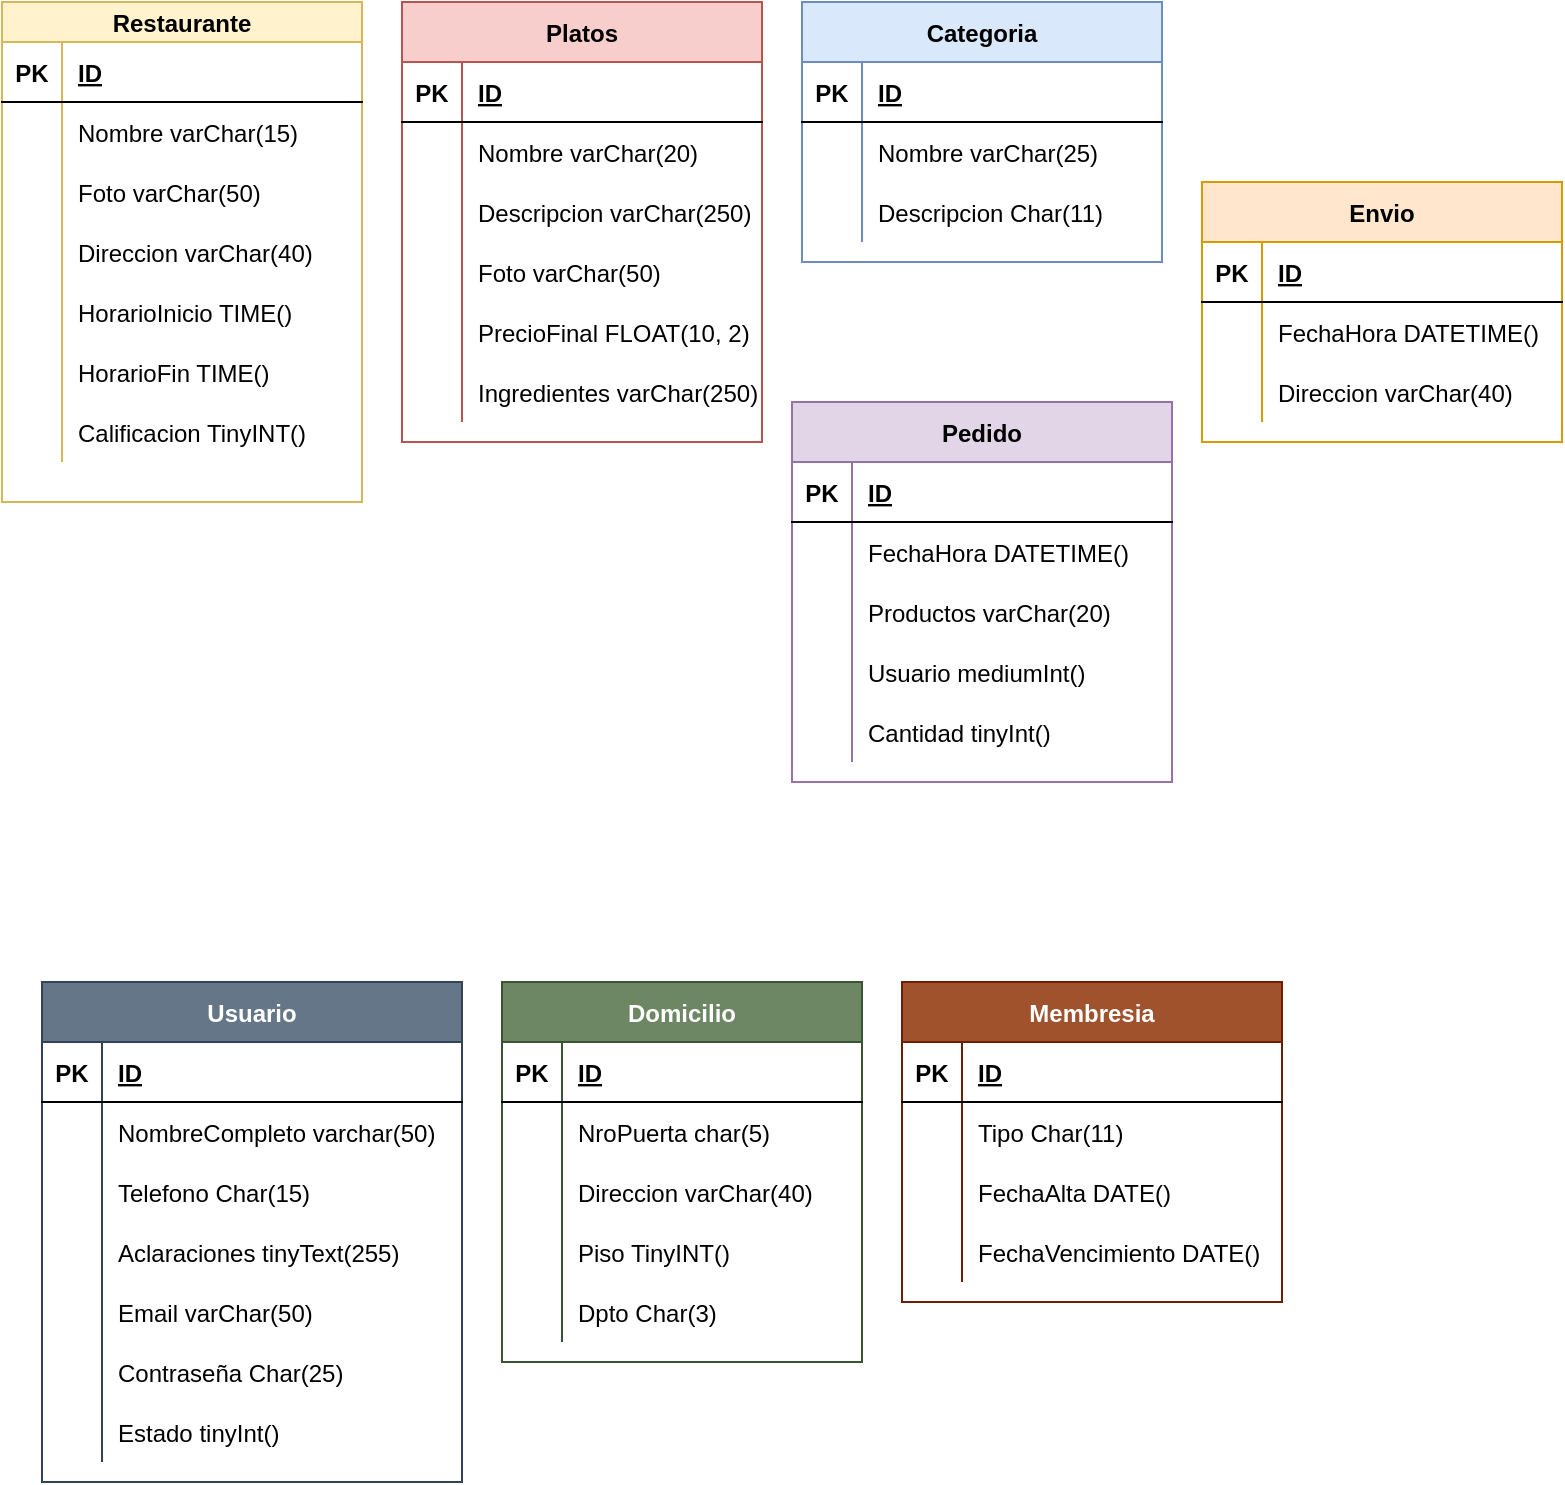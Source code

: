<mxfile version="16.6.2" type="google"><diagram id="C5RBs43oDa-KdzZeNtuy" name="Page-1"><mxGraphModel dx="954" dy="626" grid="1" gridSize="10" guides="1" tooltips="1" connect="1" arrows="1" fold="1" page="1" pageScale="1" pageWidth="827" pageHeight="1169" math="0" shadow="0"><root><mxCell id="WIyWlLk6GJQsqaUBKTNV-0"/><mxCell id="WIyWlLk6GJQsqaUBKTNV-1" parent="WIyWlLk6GJQsqaUBKTNV-0"/><mxCell id="j-CJpfH1jDzwm1Tyd5DJ-0" value="Restaurante" style="shape=table;startSize=20;container=1;collapsible=1;childLayout=tableLayout;fixedRows=1;rowLines=0;fontStyle=1;align=center;resizeLast=1;fillColor=#fff2cc;strokeColor=#d6b656;" vertex="1" parent="WIyWlLk6GJQsqaUBKTNV-1"><mxGeometry x="20" y="80" width="180" height="250" as="geometry"/></mxCell><mxCell id="j-CJpfH1jDzwm1Tyd5DJ-1" value="" style="shape=tableRow;horizontal=0;startSize=0;swimlaneHead=0;swimlaneBody=0;fillColor=none;collapsible=0;dropTarget=0;points=[[0,0.5],[1,0.5]];portConstraint=eastwest;top=0;left=0;right=0;bottom=1;" vertex="1" parent="j-CJpfH1jDzwm1Tyd5DJ-0"><mxGeometry y="20" width="180" height="30" as="geometry"/></mxCell><mxCell id="j-CJpfH1jDzwm1Tyd5DJ-2" value="PK" style="shape=partialRectangle;connectable=0;fillColor=none;top=0;left=0;bottom=0;right=0;fontStyle=1;overflow=hidden;" vertex="1" parent="j-CJpfH1jDzwm1Tyd5DJ-1"><mxGeometry width="30" height="30" as="geometry"><mxRectangle width="30" height="30" as="alternateBounds"/></mxGeometry></mxCell><mxCell id="j-CJpfH1jDzwm1Tyd5DJ-3" value="ID" style="shape=partialRectangle;connectable=0;fillColor=none;top=0;left=0;bottom=0;right=0;align=left;spacingLeft=6;fontStyle=5;overflow=hidden;" vertex="1" parent="j-CJpfH1jDzwm1Tyd5DJ-1"><mxGeometry x="30" width="150" height="30" as="geometry"><mxRectangle width="150" height="30" as="alternateBounds"/></mxGeometry></mxCell><mxCell id="j-CJpfH1jDzwm1Tyd5DJ-4" value="" style="shape=tableRow;horizontal=0;startSize=0;swimlaneHead=0;swimlaneBody=0;fillColor=none;collapsible=0;dropTarget=0;points=[[0,0.5],[1,0.5]];portConstraint=eastwest;top=0;left=0;right=0;bottom=0;" vertex="1" parent="j-CJpfH1jDzwm1Tyd5DJ-0"><mxGeometry y="50" width="180" height="30" as="geometry"/></mxCell><mxCell id="j-CJpfH1jDzwm1Tyd5DJ-5" value="" style="shape=partialRectangle;connectable=0;fillColor=none;top=0;left=0;bottom=0;right=0;editable=1;overflow=hidden;" vertex="1" parent="j-CJpfH1jDzwm1Tyd5DJ-4"><mxGeometry width="30" height="30" as="geometry"><mxRectangle width="30" height="30" as="alternateBounds"/></mxGeometry></mxCell><mxCell id="j-CJpfH1jDzwm1Tyd5DJ-6" value="Nombre varChar(15)" style="shape=partialRectangle;connectable=0;fillColor=none;top=0;left=0;bottom=0;right=0;align=left;spacingLeft=6;overflow=hidden;" vertex="1" parent="j-CJpfH1jDzwm1Tyd5DJ-4"><mxGeometry x="30" width="150" height="30" as="geometry"><mxRectangle width="150" height="30" as="alternateBounds"/></mxGeometry></mxCell><mxCell id="j-CJpfH1jDzwm1Tyd5DJ-7" value="" style="shape=tableRow;horizontal=0;startSize=0;swimlaneHead=0;swimlaneBody=0;fillColor=none;collapsible=0;dropTarget=0;points=[[0,0.5],[1,0.5]];portConstraint=eastwest;top=0;left=0;right=0;bottom=0;" vertex="1" parent="j-CJpfH1jDzwm1Tyd5DJ-0"><mxGeometry y="80" width="180" height="30" as="geometry"/></mxCell><mxCell id="j-CJpfH1jDzwm1Tyd5DJ-8" value="" style="shape=partialRectangle;connectable=0;fillColor=none;top=0;left=0;bottom=0;right=0;editable=1;overflow=hidden;" vertex="1" parent="j-CJpfH1jDzwm1Tyd5DJ-7"><mxGeometry width="30" height="30" as="geometry"><mxRectangle width="30" height="30" as="alternateBounds"/></mxGeometry></mxCell><mxCell id="j-CJpfH1jDzwm1Tyd5DJ-9" value="Foto varChar(50)" style="shape=partialRectangle;connectable=0;fillColor=none;top=0;left=0;bottom=0;right=0;align=left;spacingLeft=6;overflow=hidden;" vertex="1" parent="j-CJpfH1jDzwm1Tyd5DJ-7"><mxGeometry x="30" width="150" height="30" as="geometry"><mxRectangle width="150" height="30" as="alternateBounds"/></mxGeometry></mxCell><mxCell id="j-CJpfH1jDzwm1Tyd5DJ-10" value="" style="shape=tableRow;horizontal=0;startSize=0;swimlaneHead=0;swimlaneBody=0;fillColor=none;collapsible=0;dropTarget=0;points=[[0,0.5],[1,0.5]];portConstraint=eastwest;top=0;left=0;right=0;bottom=0;" vertex="1" parent="j-CJpfH1jDzwm1Tyd5DJ-0"><mxGeometry y="110" width="180" height="30" as="geometry"/></mxCell><mxCell id="j-CJpfH1jDzwm1Tyd5DJ-11" value="" style="shape=partialRectangle;connectable=0;fillColor=none;top=0;left=0;bottom=0;right=0;editable=1;overflow=hidden;" vertex="1" parent="j-CJpfH1jDzwm1Tyd5DJ-10"><mxGeometry width="30" height="30" as="geometry"><mxRectangle width="30" height="30" as="alternateBounds"/></mxGeometry></mxCell><mxCell id="j-CJpfH1jDzwm1Tyd5DJ-12" value="Direccion varChar(40)" style="shape=partialRectangle;connectable=0;fillColor=none;top=0;left=0;bottom=0;right=0;align=left;spacingLeft=6;overflow=hidden;" vertex="1" parent="j-CJpfH1jDzwm1Tyd5DJ-10"><mxGeometry x="30" width="150" height="30" as="geometry"><mxRectangle width="150" height="30" as="alternateBounds"/></mxGeometry></mxCell><mxCell id="j-CJpfH1jDzwm1Tyd5DJ-13" style="shape=tableRow;horizontal=0;startSize=0;swimlaneHead=0;swimlaneBody=0;fillColor=none;collapsible=0;dropTarget=0;points=[[0,0.5],[1,0.5]];portConstraint=eastwest;top=0;left=0;right=0;bottom=0;" vertex="1" parent="j-CJpfH1jDzwm1Tyd5DJ-0"><mxGeometry y="140" width="180" height="30" as="geometry"/></mxCell><mxCell id="j-CJpfH1jDzwm1Tyd5DJ-14" style="shape=partialRectangle;connectable=0;fillColor=none;top=0;left=0;bottom=0;right=0;editable=1;overflow=hidden;" vertex="1" parent="j-CJpfH1jDzwm1Tyd5DJ-13"><mxGeometry width="30" height="30" as="geometry"><mxRectangle width="30" height="30" as="alternateBounds"/></mxGeometry></mxCell><mxCell id="j-CJpfH1jDzwm1Tyd5DJ-15" value="HorarioInicio TIME()" style="shape=partialRectangle;connectable=0;fillColor=none;top=0;left=0;bottom=0;right=0;align=left;spacingLeft=6;overflow=hidden;" vertex="1" parent="j-CJpfH1jDzwm1Tyd5DJ-13"><mxGeometry x="30" width="150" height="30" as="geometry"><mxRectangle width="150" height="30" as="alternateBounds"/></mxGeometry></mxCell><mxCell id="j-CJpfH1jDzwm1Tyd5DJ-16" style="shape=tableRow;horizontal=0;startSize=0;swimlaneHead=0;swimlaneBody=0;fillColor=none;collapsible=0;dropTarget=0;points=[[0,0.5],[1,0.5]];portConstraint=eastwest;top=0;left=0;right=0;bottom=0;" vertex="1" parent="j-CJpfH1jDzwm1Tyd5DJ-0"><mxGeometry y="170" width="180" height="30" as="geometry"/></mxCell><mxCell id="j-CJpfH1jDzwm1Tyd5DJ-17" style="shape=partialRectangle;connectable=0;fillColor=none;top=0;left=0;bottom=0;right=0;editable=1;overflow=hidden;" vertex="1" parent="j-CJpfH1jDzwm1Tyd5DJ-16"><mxGeometry width="30" height="30" as="geometry"><mxRectangle width="30" height="30" as="alternateBounds"/></mxGeometry></mxCell><mxCell id="j-CJpfH1jDzwm1Tyd5DJ-18" value="HorarioFin TIME()" style="shape=partialRectangle;connectable=0;fillColor=none;top=0;left=0;bottom=0;right=0;align=left;spacingLeft=6;overflow=hidden;" vertex="1" parent="j-CJpfH1jDzwm1Tyd5DJ-16"><mxGeometry x="30" width="150" height="30" as="geometry"><mxRectangle width="150" height="30" as="alternateBounds"/></mxGeometry></mxCell><mxCell id="j-CJpfH1jDzwm1Tyd5DJ-19" style="shape=tableRow;horizontal=0;startSize=0;swimlaneHead=0;swimlaneBody=0;fillColor=none;collapsible=0;dropTarget=0;points=[[0,0.5],[1,0.5]];portConstraint=eastwest;top=0;left=0;right=0;bottom=0;" vertex="1" parent="j-CJpfH1jDzwm1Tyd5DJ-0"><mxGeometry y="200" width="180" height="30" as="geometry"/></mxCell><mxCell id="j-CJpfH1jDzwm1Tyd5DJ-20" style="shape=partialRectangle;connectable=0;fillColor=none;top=0;left=0;bottom=0;right=0;editable=1;overflow=hidden;" vertex="1" parent="j-CJpfH1jDzwm1Tyd5DJ-19"><mxGeometry width="30" height="30" as="geometry"><mxRectangle width="30" height="30" as="alternateBounds"/></mxGeometry></mxCell><mxCell id="j-CJpfH1jDzwm1Tyd5DJ-21" value="Calificacion TinyINT()" style="shape=partialRectangle;connectable=0;fillColor=none;top=0;left=0;bottom=0;right=0;align=left;spacingLeft=6;overflow=hidden;" vertex="1" parent="j-CJpfH1jDzwm1Tyd5DJ-19"><mxGeometry x="30" width="150" height="30" as="geometry"><mxRectangle width="150" height="30" as="alternateBounds"/></mxGeometry></mxCell><mxCell id="j-CJpfH1jDzwm1Tyd5DJ-22" value="Platos" style="shape=table;startSize=30;container=1;collapsible=1;childLayout=tableLayout;fixedRows=1;rowLines=0;fontStyle=1;align=center;resizeLast=1;fillColor=#f8cecc;strokeColor=#b85450;" vertex="1" parent="WIyWlLk6GJQsqaUBKTNV-1"><mxGeometry x="220" y="80" width="180" height="220" as="geometry"/></mxCell><mxCell id="j-CJpfH1jDzwm1Tyd5DJ-23" value="" style="shape=tableRow;horizontal=0;startSize=0;swimlaneHead=0;swimlaneBody=0;fillColor=none;collapsible=0;dropTarget=0;points=[[0,0.5],[1,0.5]];portConstraint=eastwest;top=0;left=0;right=0;bottom=1;" vertex="1" parent="j-CJpfH1jDzwm1Tyd5DJ-22"><mxGeometry y="30" width="180" height="30" as="geometry"/></mxCell><mxCell id="j-CJpfH1jDzwm1Tyd5DJ-24" value="PK" style="shape=partialRectangle;connectable=0;fillColor=none;top=0;left=0;bottom=0;right=0;fontStyle=1;overflow=hidden;" vertex="1" parent="j-CJpfH1jDzwm1Tyd5DJ-23"><mxGeometry width="30" height="30" as="geometry"><mxRectangle width="30" height="30" as="alternateBounds"/></mxGeometry></mxCell><mxCell id="j-CJpfH1jDzwm1Tyd5DJ-25" value="ID" style="shape=partialRectangle;connectable=0;fillColor=none;top=0;left=0;bottom=0;right=0;align=left;spacingLeft=6;fontStyle=5;overflow=hidden;" vertex="1" parent="j-CJpfH1jDzwm1Tyd5DJ-23"><mxGeometry x="30" width="150" height="30" as="geometry"><mxRectangle width="150" height="30" as="alternateBounds"/></mxGeometry></mxCell><mxCell id="j-CJpfH1jDzwm1Tyd5DJ-26" value="" style="shape=tableRow;horizontal=0;startSize=0;swimlaneHead=0;swimlaneBody=0;fillColor=none;collapsible=0;dropTarget=0;points=[[0,0.5],[1,0.5]];portConstraint=eastwest;top=0;left=0;right=0;bottom=0;" vertex="1" parent="j-CJpfH1jDzwm1Tyd5DJ-22"><mxGeometry y="60" width="180" height="30" as="geometry"/></mxCell><mxCell id="j-CJpfH1jDzwm1Tyd5DJ-27" value="" style="shape=partialRectangle;connectable=0;fillColor=none;top=0;left=0;bottom=0;right=0;editable=1;overflow=hidden;" vertex="1" parent="j-CJpfH1jDzwm1Tyd5DJ-26"><mxGeometry width="30" height="30" as="geometry"><mxRectangle width="30" height="30" as="alternateBounds"/></mxGeometry></mxCell><mxCell id="j-CJpfH1jDzwm1Tyd5DJ-28" value="Nombre varChar(20)" style="shape=partialRectangle;connectable=0;fillColor=none;top=0;left=0;bottom=0;right=0;align=left;spacingLeft=6;overflow=hidden;" vertex="1" parent="j-CJpfH1jDzwm1Tyd5DJ-26"><mxGeometry x="30" width="150" height="30" as="geometry"><mxRectangle width="150" height="30" as="alternateBounds"/></mxGeometry></mxCell><mxCell id="j-CJpfH1jDzwm1Tyd5DJ-29" value="" style="shape=tableRow;horizontal=0;startSize=0;swimlaneHead=0;swimlaneBody=0;fillColor=none;collapsible=0;dropTarget=0;points=[[0,0.5],[1,0.5]];portConstraint=eastwest;top=0;left=0;right=0;bottom=0;" vertex="1" parent="j-CJpfH1jDzwm1Tyd5DJ-22"><mxGeometry y="90" width="180" height="30" as="geometry"/></mxCell><mxCell id="j-CJpfH1jDzwm1Tyd5DJ-30" value="" style="shape=partialRectangle;connectable=0;fillColor=none;top=0;left=0;bottom=0;right=0;editable=1;overflow=hidden;" vertex="1" parent="j-CJpfH1jDzwm1Tyd5DJ-29"><mxGeometry width="30" height="30" as="geometry"><mxRectangle width="30" height="30" as="alternateBounds"/></mxGeometry></mxCell><mxCell id="j-CJpfH1jDzwm1Tyd5DJ-31" value="Descripcion varChar(250)" style="shape=partialRectangle;connectable=0;fillColor=none;top=0;left=0;bottom=0;right=0;align=left;spacingLeft=6;overflow=hidden;" vertex="1" parent="j-CJpfH1jDzwm1Tyd5DJ-29"><mxGeometry x="30" width="150" height="30" as="geometry"><mxRectangle width="150" height="30" as="alternateBounds"/></mxGeometry></mxCell><mxCell id="j-CJpfH1jDzwm1Tyd5DJ-32" value="" style="shape=tableRow;horizontal=0;startSize=0;swimlaneHead=0;swimlaneBody=0;fillColor=none;collapsible=0;dropTarget=0;points=[[0,0.5],[1,0.5]];portConstraint=eastwest;top=0;left=0;right=0;bottom=0;" vertex="1" parent="j-CJpfH1jDzwm1Tyd5DJ-22"><mxGeometry y="120" width="180" height="30" as="geometry"/></mxCell><mxCell id="j-CJpfH1jDzwm1Tyd5DJ-33" value="" style="shape=partialRectangle;connectable=0;fillColor=none;top=0;left=0;bottom=0;right=0;editable=1;overflow=hidden;" vertex="1" parent="j-CJpfH1jDzwm1Tyd5DJ-32"><mxGeometry width="30" height="30" as="geometry"><mxRectangle width="30" height="30" as="alternateBounds"/></mxGeometry></mxCell><mxCell id="j-CJpfH1jDzwm1Tyd5DJ-34" value="Foto varChar(50)" style="shape=partialRectangle;connectable=0;fillColor=none;top=0;left=0;bottom=0;right=0;align=left;spacingLeft=6;overflow=hidden;" vertex="1" parent="j-CJpfH1jDzwm1Tyd5DJ-32"><mxGeometry x="30" width="150" height="30" as="geometry"><mxRectangle width="150" height="30" as="alternateBounds"/></mxGeometry></mxCell><mxCell id="j-CJpfH1jDzwm1Tyd5DJ-35" style="shape=tableRow;horizontal=0;startSize=0;swimlaneHead=0;swimlaneBody=0;fillColor=none;collapsible=0;dropTarget=0;points=[[0,0.5],[1,0.5]];portConstraint=eastwest;top=0;left=0;right=0;bottom=0;" vertex="1" parent="j-CJpfH1jDzwm1Tyd5DJ-22"><mxGeometry y="150" width="180" height="30" as="geometry"/></mxCell><mxCell id="j-CJpfH1jDzwm1Tyd5DJ-36" style="shape=partialRectangle;connectable=0;fillColor=none;top=0;left=0;bottom=0;right=0;editable=1;overflow=hidden;" vertex="1" parent="j-CJpfH1jDzwm1Tyd5DJ-35"><mxGeometry width="30" height="30" as="geometry"><mxRectangle width="30" height="30" as="alternateBounds"/></mxGeometry></mxCell><mxCell id="j-CJpfH1jDzwm1Tyd5DJ-37" value="PrecioFinal FLOAT(10, 2)" style="shape=partialRectangle;connectable=0;fillColor=none;top=0;left=0;bottom=0;right=0;align=left;spacingLeft=6;overflow=hidden;" vertex="1" parent="j-CJpfH1jDzwm1Tyd5DJ-35"><mxGeometry x="30" width="150" height="30" as="geometry"><mxRectangle width="150" height="30" as="alternateBounds"/></mxGeometry></mxCell><mxCell id="j-CJpfH1jDzwm1Tyd5DJ-38" style="shape=tableRow;horizontal=0;startSize=0;swimlaneHead=0;swimlaneBody=0;fillColor=none;collapsible=0;dropTarget=0;points=[[0,0.5],[1,0.5]];portConstraint=eastwest;top=0;left=0;right=0;bottom=0;" vertex="1" parent="j-CJpfH1jDzwm1Tyd5DJ-22"><mxGeometry y="180" width="180" height="30" as="geometry"/></mxCell><mxCell id="j-CJpfH1jDzwm1Tyd5DJ-39" style="shape=partialRectangle;connectable=0;fillColor=none;top=0;left=0;bottom=0;right=0;editable=1;overflow=hidden;" vertex="1" parent="j-CJpfH1jDzwm1Tyd5DJ-38"><mxGeometry width="30" height="30" as="geometry"><mxRectangle width="30" height="30" as="alternateBounds"/></mxGeometry></mxCell><mxCell id="j-CJpfH1jDzwm1Tyd5DJ-40" value="Ingredientes varChar(250)" style="shape=partialRectangle;connectable=0;fillColor=none;top=0;left=0;bottom=0;right=0;align=left;spacingLeft=6;overflow=hidden;" vertex="1" parent="j-CJpfH1jDzwm1Tyd5DJ-38"><mxGeometry x="30" width="150" height="30" as="geometry"><mxRectangle width="150" height="30" as="alternateBounds"/></mxGeometry></mxCell><mxCell id="j-CJpfH1jDzwm1Tyd5DJ-41" value="Categoria" style="shape=table;startSize=30;container=1;collapsible=1;childLayout=tableLayout;fixedRows=1;rowLines=0;fontStyle=1;align=center;resizeLast=1;fillColor=#dae8fc;strokeColor=#6c8ebf;" vertex="1" parent="WIyWlLk6GJQsqaUBKTNV-1"><mxGeometry x="420" y="80" width="180" height="130" as="geometry"/></mxCell><mxCell id="j-CJpfH1jDzwm1Tyd5DJ-42" value="" style="shape=tableRow;horizontal=0;startSize=0;swimlaneHead=0;swimlaneBody=0;fillColor=none;collapsible=0;dropTarget=0;points=[[0,0.5],[1,0.5]];portConstraint=eastwest;top=0;left=0;right=0;bottom=1;" vertex="1" parent="j-CJpfH1jDzwm1Tyd5DJ-41"><mxGeometry y="30" width="180" height="30" as="geometry"/></mxCell><mxCell id="j-CJpfH1jDzwm1Tyd5DJ-43" value="PK" style="shape=partialRectangle;connectable=0;fillColor=none;top=0;left=0;bottom=0;right=0;fontStyle=1;overflow=hidden;" vertex="1" parent="j-CJpfH1jDzwm1Tyd5DJ-42"><mxGeometry width="30" height="30" as="geometry"><mxRectangle width="30" height="30" as="alternateBounds"/></mxGeometry></mxCell><mxCell id="j-CJpfH1jDzwm1Tyd5DJ-44" value="ID" style="shape=partialRectangle;connectable=0;fillColor=none;top=0;left=0;bottom=0;right=0;align=left;spacingLeft=6;fontStyle=5;overflow=hidden;" vertex="1" parent="j-CJpfH1jDzwm1Tyd5DJ-42"><mxGeometry x="30" width="150" height="30" as="geometry"><mxRectangle width="150" height="30" as="alternateBounds"/></mxGeometry></mxCell><mxCell id="j-CJpfH1jDzwm1Tyd5DJ-45" value="" style="shape=tableRow;horizontal=0;startSize=0;swimlaneHead=0;swimlaneBody=0;fillColor=none;collapsible=0;dropTarget=0;points=[[0,0.5],[1,0.5]];portConstraint=eastwest;top=0;left=0;right=0;bottom=0;" vertex="1" parent="j-CJpfH1jDzwm1Tyd5DJ-41"><mxGeometry y="60" width="180" height="30" as="geometry"/></mxCell><mxCell id="j-CJpfH1jDzwm1Tyd5DJ-46" value="" style="shape=partialRectangle;connectable=0;fillColor=none;top=0;left=0;bottom=0;right=0;editable=1;overflow=hidden;" vertex="1" parent="j-CJpfH1jDzwm1Tyd5DJ-45"><mxGeometry width="30" height="30" as="geometry"><mxRectangle width="30" height="30" as="alternateBounds"/></mxGeometry></mxCell><mxCell id="j-CJpfH1jDzwm1Tyd5DJ-47" value="Nombre varChar(25)" style="shape=partialRectangle;connectable=0;fillColor=none;top=0;left=0;bottom=0;right=0;align=left;spacingLeft=6;overflow=hidden;" vertex="1" parent="j-CJpfH1jDzwm1Tyd5DJ-45"><mxGeometry x="30" width="150" height="30" as="geometry"><mxRectangle width="150" height="30" as="alternateBounds"/></mxGeometry></mxCell><mxCell id="j-CJpfH1jDzwm1Tyd5DJ-48" value="" style="shape=tableRow;horizontal=0;startSize=0;swimlaneHead=0;swimlaneBody=0;fillColor=none;collapsible=0;dropTarget=0;points=[[0,0.5],[1,0.5]];portConstraint=eastwest;top=0;left=0;right=0;bottom=0;" vertex="1" parent="j-CJpfH1jDzwm1Tyd5DJ-41"><mxGeometry y="90" width="180" height="30" as="geometry"/></mxCell><mxCell id="j-CJpfH1jDzwm1Tyd5DJ-49" value="" style="shape=partialRectangle;connectable=0;fillColor=none;top=0;left=0;bottom=0;right=0;editable=1;overflow=hidden;" vertex="1" parent="j-CJpfH1jDzwm1Tyd5DJ-48"><mxGeometry width="30" height="30" as="geometry"><mxRectangle width="30" height="30" as="alternateBounds"/></mxGeometry></mxCell><mxCell id="j-CJpfH1jDzwm1Tyd5DJ-50" value="Descripcion Char(11)" style="shape=partialRectangle;connectable=0;fillColor=none;top=0;left=0;bottom=0;right=0;align=left;spacingLeft=6;overflow=hidden;" vertex="1" parent="j-CJpfH1jDzwm1Tyd5DJ-48"><mxGeometry x="30" width="150" height="30" as="geometry"><mxRectangle width="150" height="30" as="alternateBounds"/></mxGeometry></mxCell><mxCell id="j-CJpfH1jDzwm1Tyd5DJ-55" value="Pedido" style="shape=table;startSize=30;container=1;collapsible=1;childLayout=tableLayout;fixedRows=1;rowLines=0;fontStyle=1;align=center;resizeLast=1;fillColor=#e1d5e7;strokeColor=#9673a6;" vertex="1" parent="WIyWlLk6GJQsqaUBKTNV-1"><mxGeometry x="415" y="280" width="190" height="190" as="geometry"/></mxCell><mxCell id="j-CJpfH1jDzwm1Tyd5DJ-56" value="" style="shape=tableRow;horizontal=0;startSize=0;swimlaneHead=0;swimlaneBody=0;fillColor=none;collapsible=0;dropTarget=0;points=[[0,0.5],[1,0.5]];portConstraint=eastwest;top=0;left=0;right=0;bottom=1;" vertex="1" parent="j-CJpfH1jDzwm1Tyd5DJ-55"><mxGeometry y="30" width="190" height="30" as="geometry"/></mxCell><mxCell id="j-CJpfH1jDzwm1Tyd5DJ-57" value="PK" style="shape=partialRectangle;connectable=0;fillColor=none;top=0;left=0;bottom=0;right=0;fontStyle=1;overflow=hidden;" vertex="1" parent="j-CJpfH1jDzwm1Tyd5DJ-56"><mxGeometry width="30" height="30" as="geometry"><mxRectangle width="30" height="30" as="alternateBounds"/></mxGeometry></mxCell><mxCell id="j-CJpfH1jDzwm1Tyd5DJ-58" value="ID" style="shape=partialRectangle;connectable=0;fillColor=none;top=0;left=0;bottom=0;right=0;align=left;spacingLeft=6;fontStyle=5;overflow=hidden;" vertex="1" parent="j-CJpfH1jDzwm1Tyd5DJ-56"><mxGeometry x="30" width="160" height="30" as="geometry"><mxRectangle width="160" height="30" as="alternateBounds"/></mxGeometry></mxCell><mxCell id="j-CJpfH1jDzwm1Tyd5DJ-59" value="" style="shape=tableRow;horizontal=0;startSize=0;swimlaneHead=0;swimlaneBody=0;fillColor=none;collapsible=0;dropTarget=0;points=[[0,0.5],[1,0.5]];portConstraint=eastwest;top=0;left=0;right=0;bottom=0;" vertex="1" parent="j-CJpfH1jDzwm1Tyd5DJ-55"><mxGeometry y="60" width="190" height="30" as="geometry"/></mxCell><mxCell id="j-CJpfH1jDzwm1Tyd5DJ-60" value="" style="shape=partialRectangle;connectable=0;fillColor=none;top=0;left=0;bottom=0;right=0;editable=1;overflow=hidden;" vertex="1" parent="j-CJpfH1jDzwm1Tyd5DJ-59"><mxGeometry width="30" height="30" as="geometry"><mxRectangle width="30" height="30" as="alternateBounds"/></mxGeometry></mxCell><mxCell id="j-CJpfH1jDzwm1Tyd5DJ-61" value="FechaHora DATETIME()" style="shape=partialRectangle;connectable=0;fillColor=none;top=0;left=0;bottom=0;right=0;align=left;spacingLeft=6;overflow=hidden;" vertex="1" parent="j-CJpfH1jDzwm1Tyd5DJ-59"><mxGeometry x="30" width="160" height="30" as="geometry"><mxRectangle width="160" height="30" as="alternateBounds"/></mxGeometry></mxCell><mxCell id="j-CJpfH1jDzwm1Tyd5DJ-62" value="" style="shape=tableRow;horizontal=0;startSize=0;swimlaneHead=0;swimlaneBody=0;fillColor=none;collapsible=0;dropTarget=0;points=[[0,0.5],[1,0.5]];portConstraint=eastwest;top=0;left=0;right=0;bottom=0;" vertex="1" parent="j-CJpfH1jDzwm1Tyd5DJ-55"><mxGeometry y="90" width="190" height="30" as="geometry"/></mxCell><mxCell id="j-CJpfH1jDzwm1Tyd5DJ-63" value="" style="shape=partialRectangle;connectable=0;fillColor=none;top=0;left=0;bottom=0;right=0;editable=1;overflow=hidden;" vertex="1" parent="j-CJpfH1jDzwm1Tyd5DJ-62"><mxGeometry width="30" height="30" as="geometry"><mxRectangle width="30" height="30" as="alternateBounds"/></mxGeometry></mxCell><mxCell id="j-CJpfH1jDzwm1Tyd5DJ-64" value="Productos varChar(20)" style="shape=partialRectangle;connectable=0;fillColor=none;top=0;left=0;bottom=0;right=0;align=left;spacingLeft=6;overflow=hidden;" vertex="1" parent="j-CJpfH1jDzwm1Tyd5DJ-62"><mxGeometry x="30" width="160" height="30" as="geometry"><mxRectangle width="160" height="30" as="alternateBounds"/></mxGeometry></mxCell><mxCell id="j-CJpfH1jDzwm1Tyd5DJ-65" value="" style="shape=tableRow;horizontal=0;startSize=0;swimlaneHead=0;swimlaneBody=0;fillColor=none;collapsible=0;dropTarget=0;points=[[0,0.5],[1,0.5]];portConstraint=eastwest;top=0;left=0;right=0;bottom=0;" vertex="1" parent="j-CJpfH1jDzwm1Tyd5DJ-55"><mxGeometry y="120" width="190" height="30" as="geometry"/></mxCell><mxCell id="j-CJpfH1jDzwm1Tyd5DJ-66" value="" style="shape=partialRectangle;connectable=0;fillColor=none;top=0;left=0;bottom=0;right=0;editable=1;overflow=hidden;" vertex="1" parent="j-CJpfH1jDzwm1Tyd5DJ-65"><mxGeometry width="30" height="30" as="geometry"><mxRectangle width="30" height="30" as="alternateBounds"/></mxGeometry></mxCell><mxCell id="j-CJpfH1jDzwm1Tyd5DJ-67" value="Usuario mediumInt()" style="shape=partialRectangle;connectable=0;fillColor=none;top=0;left=0;bottom=0;right=0;align=left;spacingLeft=6;overflow=hidden;" vertex="1" parent="j-CJpfH1jDzwm1Tyd5DJ-65"><mxGeometry x="30" width="160" height="30" as="geometry"><mxRectangle width="160" height="30" as="alternateBounds"/></mxGeometry></mxCell><mxCell id="j-CJpfH1jDzwm1Tyd5DJ-142" style="shape=tableRow;horizontal=0;startSize=0;swimlaneHead=0;swimlaneBody=0;fillColor=none;collapsible=0;dropTarget=0;points=[[0,0.5],[1,0.5]];portConstraint=eastwest;top=0;left=0;right=0;bottom=0;" vertex="1" parent="j-CJpfH1jDzwm1Tyd5DJ-55"><mxGeometry y="150" width="190" height="30" as="geometry"/></mxCell><mxCell id="j-CJpfH1jDzwm1Tyd5DJ-143" style="shape=partialRectangle;connectable=0;fillColor=none;top=0;left=0;bottom=0;right=0;editable=1;overflow=hidden;" vertex="1" parent="j-CJpfH1jDzwm1Tyd5DJ-142"><mxGeometry width="30" height="30" as="geometry"><mxRectangle width="30" height="30" as="alternateBounds"/></mxGeometry></mxCell><mxCell id="j-CJpfH1jDzwm1Tyd5DJ-144" value="Cantidad tinyInt()" style="shape=partialRectangle;connectable=0;fillColor=none;top=0;left=0;bottom=0;right=0;align=left;spacingLeft=6;overflow=hidden;" vertex="1" parent="j-CJpfH1jDzwm1Tyd5DJ-142"><mxGeometry x="30" width="160" height="30" as="geometry"><mxRectangle width="160" height="30" as="alternateBounds"/></mxGeometry></mxCell><mxCell id="j-CJpfH1jDzwm1Tyd5DJ-68" value="Envio" style="shape=table;startSize=30;container=1;collapsible=1;childLayout=tableLayout;fixedRows=1;rowLines=0;fontStyle=1;align=center;resizeLast=1;fillColor=#ffe6cc;strokeColor=#d79b00;" vertex="1" parent="WIyWlLk6GJQsqaUBKTNV-1"><mxGeometry x="620" y="170" width="180" height="130" as="geometry"/></mxCell><mxCell id="j-CJpfH1jDzwm1Tyd5DJ-69" value="" style="shape=tableRow;horizontal=0;startSize=0;swimlaneHead=0;swimlaneBody=0;fillColor=none;collapsible=0;dropTarget=0;points=[[0,0.5],[1,0.5]];portConstraint=eastwest;top=0;left=0;right=0;bottom=1;" vertex="1" parent="j-CJpfH1jDzwm1Tyd5DJ-68"><mxGeometry y="30" width="180" height="30" as="geometry"/></mxCell><mxCell id="j-CJpfH1jDzwm1Tyd5DJ-70" value="PK" style="shape=partialRectangle;connectable=0;fillColor=none;top=0;left=0;bottom=0;right=0;fontStyle=1;overflow=hidden;" vertex="1" parent="j-CJpfH1jDzwm1Tyd5DJ-69"><mxGeometry width="30" height="30" as="geometry"><mxRectangle width="30" height="30" as="alternateBounds"/></mxGeometry></mxCell><mxCell id="j-CJpfH1jDzwm1Tyd5DJ-71" value="ID" style="shape=partialRectangle;connectable=0;fillColor=none;top=0;left=0;bottom=0;right=0;align=left;spacingLeft=6;fontStyle=5;overflow=hidden;" vertex="1" parent="j-CJpfH1jDzwm1Tyd5DJ-69"><mxGeometry x="30" width="150" height="30" as="geometry"><mxRectangle width="150" height="30" as="alternateBounds"/></mxGeometry></mxCell><mxCell id="j-CJpfH1jDzwm1Tyd5DJ-72" value="" style="shape=tableRow;horizontal=0;startSize=0;swimlaneHead=0;swimlaneBody=0;fillColor=none;collapsible=0;dropTarget=0;points=[[0,0.5],[1,0.5]];portConstraint=eastwest;top=0;left=0;right=0;bottom=0;" vertex="1" parent="j-CJpfH1jDzwm1Tyd5DJ-68"><mxGeometry y="60" width="180" height="30" as="geometry"/></mxCell><mxCell id="j-CJpfH1jDzwm1Tyd5DJ-73" value="" style="shape=partialRectangle;connectable=0;fillColor=none;top=0;left=0;bottom=0;right=0;editable=1;overflow=hidden;" vertex="1" parent="j-CJpfH1jDzwm1Tyd5DJ-72"><mxGeometry width="30" height="30" as="geometry"><mxRectangle width="30" height="30" as="alternateBounds"/></mxGeometry></mxCell><mxCell id="j-CJpfH1jDzwm1Tyd5DJ-74" value="FechaHora DATETIME()" style="shape=partialRectangle;connectable=0;fillColor=none;top=0;left=0;bottom=0;right=0;align=left;spacingLeft=6;overflow=hidden;" vertex="1" parent="j-CJpfH1jDzwm1Tyd5DJ-72"><mxGeometry x="30" width="150" height="30" as="geometry"><mxRectangle width="150" height="30" as="alternateBounds"/></mxGeometry></mxCell><mxCell id="j-CJpfH1jDzwm1Tyd5DJ-75" value="" style="shape=tableRow;horizontal=0;startSize=0;swimlaneHead=0;swimlaneBody=0;fillColor=none;collapsible=0;dropTarget=0;points=[[0,0.5],[1,0.5]];portConstraint=eastwest;top=0;left=0;right=0;bottom=0;" vertex="1" parent="j-CJpfH1jDzwm1Tyd5DJ-68"><mxGeometry y="90" width="180" height="30" as="geometry"/></mxCell><mxCell id="j-CJpfH1jDzwm1Tyd5DJ-76" value="" style="shape=partialRectangle;connectable=0;fillColor=none;top=0;left=0;bottom=0;right=0;editable=1;overflow=hidden;" vertex="1" parent="j-CJpfH1jDzwm1Tyd5DJ-75"><mxGeometry width="30" height="30" as="geometry"><mxRectangle width="30" height="30" as="alternateBounds"/></mxGeometry></mxCell><mxCell id="j-CJpfH1jDzwm1Tyd5DJ-77" value="Direccion varChar(40)" style="shape=partialRectangle;connectable=0;fillColor=none;top=0;left=0;bottom=0;right=0;align=left;spacingLeft=6;overflow=hidden;" vertex="1" parent="j-CJpfH1jDzwm1Tyd5DJ-75"><mxGeometry x="30" width="150" height="30" as="geometry"><mxRectangle width="150" height="30" as="alternateBounds"/></mxGeometry></mxCell><mxCell id="j-CJpfH1jDzwm1Tyd5DJ-81" value="Usuario" style="shape=table;startSize=30;container=1;collapsible=1;childLayout=tableLayout;fixedRows=1;rowLines=0;fontStyle=1;align=center;resizeLast=1;fillColor=#647687;fontColor=#ffffff;strokeColor=#314354;" vertex="1" parent="WIyWlLk6GJQsqaUBKTNV-1"><mxGeometry x="40" y="570" width="210" height="250" as="geometry"/></mxCell><mxCell id="j-CJpfH1jDzwm1Tyd5DJ-82" value="" style="shape=tableRow;horizontal=0;startSize=0;swimlaneHead=0;swimlaneBody=0;fillColor=none;collapsible=0;dropTarget=0;points=[[0,0.5],[1,0.5]];portConstraint=eastwest;top=0;left=0;right=0;bottom=1;" vertex="1" parent="j-CJpfH1jDzwm1Tyd5DJ-81"><mxGeometry y="30" width="210" height="30" as="geometry"/></mxCell><mxCell id="j-CJpfH1jDzwm1Tyd5DJ-83" value="PK" style="shape=partialRectangle;connectable=0;fillColor=none;top=0;left=0;bottom=0;right=0;fontStyle=1;overflow=hidden;" vertex="1" parent="j-CJpfH1jDzwm1Tyd5DJ-82"><mxGeometry width="30" height="30" as="geometry"><mxRectangle width="30" height="30" as="alternateBounds"/></mxGeometry></mxCell><mxCell id="j-CJpfH1jDzwm1Tyd5DJ-84" value="ID" style="shape=partialRectangle;connectable=0;fillColor=none;top=0;left=0;bottom=0;right=0;align=left;spacingLeft=6;fontStyle=5;overflow=hidden;" vertex="1" parent="j-CJpfH1jDzwm1Tyd5DJ-82"><mxGeometry x="30" width="180" height="30" as="geometry"><mxRectangle width="180" height="30" as="alternateBounds"/></mxGeometry></mxCell><mxCell id="j-CJpfH1jDzwm1Tyd5DJ-85" value="" style="shape=tableRow;horizontal=0;startSize=0;swimlaneHead=0;swimlaneBody=0;fillColor=none;collapsible=0;dropTarget=0;points=[[0,0.5],[1,0.5]];portConstraint=eastwest;top=0;left=0;right=0;bottom=0;" vertex="1" parent="j-CJpfH1jDzwm1Tyd5DJ-81"><mxGeometry y="60" width="210" height="30" as="geometry"/></mxCell><mxCell id="j-CJpfH1jDzwm1Tyd5DJ-86" value="" style="shape=partialRectangle;connectable=0;fillColor=none;top=0;left=0;bottom=0;right=0;editable=1;overflow=hidden;" vertex="1" parent="j-CJpfH1jDzwm1Tyd5DJ-85"><mxGeometry width="30" height="30" as="geometry"><mxRectangle width="30" height="30" as="alternateBounds"/></mxGeometry></mxCell><mxCell id="j-CJpfH1jDzwm1Tyd5DJ-87" value="NombreCompleto varchar(50)" style="shape=partialRectangle;connectable=0;fillColor=none;top=0;left=0;bottom=0;right=0;align=left;spacingLeft=6;overflow=hidden;" vertex="1" parent="j-CJpfH1jDzwm1Tyd5DJ-85"><mxGeometry x="30" width="180" height="30" as="geometry"><mxRectangle width="180" height="30" as="alternateBounds"/></mxGeometry></mxCell><mxCell id="j-CJpfH1jDzwm1Tyd5DJ-88" value="" style="shape=tableRow;horizontal=0;startSize=0;swimlaneHead=0;swimlaneBody=0;fillColor=none;collapsible=0;dropTarget=0;points=[[0,0.5],[1,0.5]];portConstraint=eastwest;top=0;left=0;right=0;bottom=0;" vertex="1" parent="j-CJpfH1jDzwm1Tyd5DJ-81"><mxGeometry y="90" width="210" height="30" as="geometry"/></mxCell><mxCell id="j-CJpfH1jDzwm1Tyd5DJ-89" value="" style="shape=partialRectangle;connectable=0;fillColor=none;top=0;left=0;bottom=0;right=0;editable=1;overflow=hidden;" vertex="1" parent="j-CJpfH1jDzwm1Tyd5DJ-88"><mxGeometry width="30" height="30" as="geometry"><mxRectangle width="30" height="30" as="alternateBounds"/></mxGeometry></mxCell><mxCell id="j-CJpfH1jDzwm1Tyd5DJ-90" value="Telefono Char(15)" style="shape=partialRectangle;connectable=0;fillColor=none;top=0;left=0;bottom=0;right=0;align=left;spacingLeft=6;overflow=hidden;" vertex="1" parent="j-CJpfH1jDzwm1Tyd5DJ-88"><mxGeometry x="30" width="180" height="30" as="geometry"><mxRectangle width="180" height="30" as="alternateBounds"/></mxGeometry></mxCell><mxCell id="j-CJpfH1jDzwm1Tyd5DJ-103" style="shape=tableRow;horizontal=0;startSize=0;swimlaneHead=0;swimlaneBody=0;fillColor=none;collapsible=0;dropTarget=0;points=[[0,0.5],[1,0.5]];portConstraint=eastwest;top=0;left=0;right=0;bottom=0;" vertex="1" parent="j-CJpfH1jDzwm1Tyd5DJ-81"><mxGeometry y="120" width="210" height="30" as="geometry"/></mxCell><mxCell id="j-CJpfH1jDzwm1Tyd5DJ-104" style="shape=partialRectangle;connectable=0;fillColor=none;top=0;left=0;bottom=0;right=0;editable=1;overflow=hidden;" vertex="1" parent="j-CJpfH1jDzwm1Tyd5DJ-103"><mxGeometry width="30" height="30" as="geometry"><mxRectangle width="30" height="30" as="alternateBounds"/></mxGeometry></mxCell><mxCell id="j-CJpfH1jDzwm1Tyd5DJ-105" value="Aclaraciones tinyText(255)" style="shape=partialRectangle;connectable=0;fillColor=none;top=0;left=0;bottom=0;right=0;align=left;spacingLeft=6;overflow=hidden;" vertex="1" parent="j-CJpfH1jDzwm1Tyd5DJ-103"><mxGeometry x="30" width="180" height="30" as="geometry"><mxRectangle width="180" height="30" as="alternateBounds"/></mxGeometry></mxCell><mxCell id="j-CJpfH1jDzwm1Tyd5DJ-106" style="shape=tableRow;horizontal=0;startSize=0;swimlaneHead=0;swimlaneBody=0;fillColor=none;collapsible=0;dropTarget=0;points=[[0,0.5],[1,0.5]];portConstraint=eastwest;top=0;left=0;right=0;bottom=0;" vertex="1" parent="j-CJpfH1jDzwm1Tyd5DJ-81"><mxGeometry y="150" width="210" height="30" as="geometry"/></mxCell><mxCell id="j-CJpfH1jDzwm1Tyd5DJ-107" style="shape=partialRectangle;connectable=0;fillColor=none;top=0;left=0;bottom=0;right=0;editable=1;overflow=hidden;" vertex="1" parent="j-CJpfH1jDzwm1Tyd5DJ-106"><mxGeometry width="30" height="30" as="geometry"><mxRectangle width="30" height="30" as="alternateBounds"/></mxGeometry></mxCell><mxCell id="j-CJpfH1jDzwm1Tyd5DJ-108" value="Email varChar(50)" style="shape=partialRectangle;connectable=0;fillColor=none;top=0;left=0;bottom=0;right=0;align=left;spacingLeft=6;overflow=hidden;" vertex="1" parent="j-CJpfH1jDzwm1Tyd5DJ-106"><mxGeometry x="30" width="180" height="30" as="geometry"><mxRectangle width="180" height="30" as="alternateBounds"/></mxGeometry></mxCell><mxCell id="j-CJpfH1jDzwm1Tyd5DJ-109" style="shape=tableRow;horizontal=0;startSize=0;swimlaneHead=0;swimlaneBody=0;fillColor=none;collapsible=0;dropTarget=0;points=[[0,0.5],[1,0.5]];portConstraint=eastwest;top=0;left=0;right=0;bottom=0;" vertex="1" parent="j-CJpfH1jDzwm1Tyd5DJ-81"><mxGeometry y="180" width="210" height="30" as="geometry"/></mxCell><mxCell id="j-CJpfH1jDzwm1Tyd5DJ-110" style="shape=partialRectangle;connectable=0;fillColor=none;top=0;left=0;bottom=0;right=0;editable=1;overflow=hidden;" vertex="1" parent="j-CJpfH1jDzwm1Tyd5DJ-109"><mxGeometry width="30" height="30" as="geometry"><mxRectangle width="30" height="30" as="alternateBounds"/></mxGeometry></mxCell><mxCell id="j-CJpfH1jDzwm1Tyd5DJ-111" value="Contraseña Char(25)" style="shape=partialRectangle;connectable=0;fillColor=none;top=0;left=0;bottom=0;right=0;align=left;spacingLeft=6;overflow=hidden;" vertex="1" parent="j-CJpfH1jDzwm1Tyd5DJ-109"><mxGeometry x="30" width="180" height="30" as="geometry"><mxRectangle width="180" height="30" as="alternateBounds"/></mxGeometry></mxCell><mxCell id="j-CJpfH1jDzwm1Tyd5DJ-139" style="shape=tableRow;horizontal=0;startSize=0;swimlaneHead=0;swimlaneBody=0;fillColor=none;collapsible=0;dropTarget=0;points=[[0,0.5],[1,0.5]];portConstraint=eastwest;top=0;left=0;right=0;bottom=0;" vertex="1" parent="j-CJpfH1jDzwm1Tyd5DJ-81"><mxGeometry y="210" width="210" height="30" as="geometry"/></mxCell><mxCell id="j-CJpfH1jDzwm1Tyd5DJ-140" style="shape=partialRectangle;connectable=0;fillColor=none;top=0;left=0;bottom=0;right=0;editable=1;overflow=hidden;" vertex="1" parent="j-CJpfH1jDzwm1Tyd5DJ-139"><mxGeometry width="30" height="30" as="geometry"><mxRectangle width="30" height="30" as="alternateBounds"/></mxGeometry></mxCell><mxCell id="j-CJpfH1jDzwm1Tyd5DJ-141" value="Estado tinyInt()" style="shape=partialRectangle;connectable=0;fillColor=none;top=0;left=0;bottom=0;right=0;align=left;spacingLeft=6;overflow=hidden;" vertex="1" parent="j-CJpfH1jDzwm1Tyd5DJ-139"><mxGeometry x="30" width="180" height="30" as="geometry"><mxRectangle width="180" height="30" as="alternateBounds"/></mxGeometry></mxCell><mxCell id="j-CJpfH1jDzwm1Tyd5DJ-112" value="Domicilio" style="shape=table;startSize=30;container=1;collapsible=1;childLayout=tableLayout;fixedRows=1;rowLines=0;fontStyle=1;align=center;resizeLast=1;fillColor=#6d8764;fontColor=#ffffff;strokeColor=#3A5431;" vertex="1" parent="WIyWlLk6GJQsqaUBKTNV-1"><mxGeometry x="270" y="570" width="180" height="190" as="geometry"/></mxCell><mxCell id="j-CJpfH1jDzwm1Tyd5DJ-113" value="" style="shape=tableRow;horizontal=0;startSize=0;swimlaneHead=0;swimlaneBody=0;fillColor=none;collapsible=0;dropTarget=0;points=[[0,0.5],[1,0.5]];portConstraint=eastwest;top=0;left=0;right=0;bottom=1;" vertex="1" parent="j-CJpfH1jDzwm1Tyd5DJ-112"><mxGeometry y="30" width="180" height="30" as="geometry"/></mxCell><mxCell id="j-CJpfH1jDzwm1Tyd5DJ-114" value="PK" style="shape=partialRectangle;connectable=0;fillColor=none;top=0;left=0;bottom=0;right=0;fontStyle=1;overflow=hidden;" vertex="1" parent="j-CJpfH1jDzwm1Tyd5DJ-113"><mxGeometry width="30" height="30" as="geometry"><mxRectangle width="30" height="30" as="alternateBounds"/></mxGeometry></mxCell><mxCell id="j-CJpfH1jDzwm1Tyd5DJ-115" value="ID" style="shape=partialRectangle;connectable=0;fillColor=none;top=0;left=0;bottom=0;right=0;align=left;spacingLeft=6;fontStyle=5;overflow=hidden;" vertex="1" parent="j-CJpfH1jDzwm1Tyd5DJ-113"><mxGeometry x="30" width="150" height="30" as="geometry"><mxRectangle width="150" height="30" as="alternateBounds"/></mxGeometry></mxCell><mxCell id="j-CJpfH1jDzwm1Tyd5DJ-94" style="shape=tableRow;horizontal=0;startSize=0;swimlaneHead=0;swimlaneBody=0;fillColor=none;collapsible=0;dropTarget=0;points=[[0,0.5],[1,0.5]];portConstraint=eastwest;top=0;left=0;right=0;bottom=0;" vertex="1" parent="j-CJpfH1jDzwm1Tyd5DJ-112"><mxGeometry y="60" width="180" height="30" as="geometry"/></mxCell><mxCell id="j-CJpfH1jDzwm1Tyd5DJ-95" style="shape=partialRectangle;connectable=0;fillColor=none;top=0;left=0;bottom=0;right=0;editable=1;overflow=hidden;" vertex="1" parent="j-CJpfH1jDzwm1Tyd5DJ-94"><mxGeometry width="30" height="30" as="geometry"><mxRectangle width="30" height="30" as="alternateBounds"/></mxGeometry></mxCell><mxCell id="j-CJpfH1jDzwm1Tyd5DJ-96" value="NroPuerta char(5)" style="shape=partialRectangle;connectable=0;fillColor=none;top=0;left=0;bottom=0;right=0;align=left;spacingLeft=6;overflow=hidden;" vertex="1" parent="j-CJpfH1jDzwm1Tyd5DJ-94"><mxGeometry x="30" width="150" height="30" as="geometry"><mxRectangle width="150" height="30" as="alternateBounds"/></mxGeometry></mxCell><mxCell id="j-CJpfH1jDzwm1Tyd5DJ-91" value="" style="shape=tableRow;horizontal=0;startSize=0;swimlaneHead=0;swimlaneBody=0;fillColor=none;collapsible=0;dropTarget=0;points=[[0,0.5],[1,0.5]];portConstraint=eastwest;top=0;left=0;right=0;bottom=0;" vertex="1" parent="j-CJpfH1jDzwm1Tyd5DJ-112"><mxGeometry y="90" width="180" height="30" as="geometry"/></mxCell><mxCell id="j-CJpfH1jDzwm1Tyd5DJ-92" value="" style="shape=partialRectangle;connectable=0;fillColor=none;top=0;left=0;bottom=0;right=0;editable=1;overflow=hidden;" vertex="1" parent="j-CJpfH1jDzwm1Tyd5DJ-91"><mxGeometry width="30" height="30" as="geometry"><mxRectangle width="30" height="30" as="alternateBounds"/></mxGeometry></mxCell><mxCell id="j-CJpfH1jDzwm1Tyd5DJ-93" value="Direccion varChar(40)" style="shape=partialRectangle;connectable=0;fillColor=none;top=0;left=0;bottom=0;right=0;align=left;spacingLeft=6;overflow=hidden;" vertex="1" parent="j-CJpfH1jDzwm1Tyd5DJ-91"><mxGeometry x="30" width="150" height="30" as="geometry"><mxRectangle width="150" height="30" as="alternateBounds"/></mxGeometry></mxCell><mxCell id="j-CJpfH1jDzwm1Tyd5DJ-97" style="shape=tableRow;horizontal=0;startSize=0;swimlaneHead=0;swimlaneBody=0;fillColor=none;collapsible=0;dropTarget=0;points=[[0,0.5],[1,0.5]];portConstraint=eastwest;top=0;left=0;right=0;bottom=0;" vertex="1" parent="j-CJpfH1jDzwm1Tyd5DJ-112"><mxGeometry y="120" width="180" height="30" as="geometry"/></mxCell><mxCell id="j-CJpfH1jDzwm1Tyd5DJ-98" style="shape=partialRectangle;connectable=0;fillColor=none;top=0;left=0;bottom=0;right=0;editable=1;overflow=hidden;" vertex="1" parent="j-CJpfH1jDzwm1Tyd5DJ-97"><mxGeometry width="30" height="30" as="geometry"><mxRectangle width="30" height="30" as="alternateBounds"/></mxGeometry></mxCell><mxCell id="j-CJpfH1jDzwm1Tyd5DJ-99" value="Piso TinyINT()" style="shape=partialRectangle;connectable=0;fillColor=none;top=0;left=0;bottom=0;right=0;align=left;spacingLeft=6;overflow=hidden;" vertex="1" parent="j-CJpfH1jDzwm1Tyd5DJ-97"><mxGeometry x="30" width="150" height="30" as="geometry"><mxRectangle width="150" height="30" as="alternateBounds"/></mxGeometry></mxCell><mxCell id="j-CJpfH1jDzwm1Tyd5DJ-100" style="shape=tableRow;horizontal=0;startSize=0;swimlaneHead=0;swimlaneBody=0;fillColor=none;collapsible=0;dropTarget=0;points=[[0,0.5],[1,0.5]];portConstraint=eastwest;top=0;left=0;right=0;bottom=0;" vertex="1" parent="j-CJpfH1jDzwm1Tyd5DJ-112"><mxGeometry y="150" width="180" height="30" as="geometry"/></mxCell><mxCell id="j-CJpfH1jDzwm1Tyd5DJ-101" style="shape=partialRectangle;connectable=0;fillColor=none;top=0;left=0;bottom=0;right=0;editable=1;overflow=hidden;" vertex="1" parent="j-CJpfH1jDzwm1Tyd5DJ-100"><mxGeometry width="30" height="30" as="geometry"><mxRectangle width="30" height="30" as="alternateBounds"/></mxGeometry></mxCell><mxCell id="j-CJpfH1jDzwm1Tyd5DJ-102" value="Dpto Char(3)" style="shape=partialRectangle;connectable=0;fillColor=none;top=0;left=0;bottom=0;right=0;align=left;spacingLeft=6;overflow=hidden;" vertex="1" parent="j-CJpfH1jDzwm1Tyd5DJ-100"><mxGeometry x="30" width="150" height="30" as="geometry"><mxRectangle width="150" height="30" as="alternateBounds"/></mxGeometry></mxCell><mxCell id="j-CJpfH1jDzwm1Tyd5DJ-125" value="Membresia" style="shape=table;startSize=30;container=1;collapsible=1;childLayout=tableLayout;fixedRows=1;rowLines=0;fontStyle=1;align=center;resizeLast=1;fillColor=#a0522d;fontColor=#ffffff;strokeColor=#6D1F00;" vertex="1" parent="WIyWlLk6GJQsqaUBKTNV-1"><mxGeometry x="470" y="570" width="190" height="160" as="geometry"/></mxCell><mxCell id="j-CJpfH1jDzwm1Tyd5DJ-126" value="" style="shape=tableRow;horizontal=0;startSize=0;swimlaneHead=0;swimlaneBody=0;fillColor=none;collapsible=0;dropTarget=0;points=[[0,0.5],[1,0.5]];portConstraint=eastwest;top=0;left=0;right=0;bottom=1;" vertex="1" parent="j-CJpfH1jDzwm1Tyd5DJ-125"><mxGeometry y="30" width="190" height="30" as="geometry"/></mxCell><mxCell id="j-CJpfH1jDzwm1Tyd5DJ-127" value="PK" style="shape=partialRectangle;connectable=0;fillColor=none;top=0;left=0;bottom=0;right=0;fontStyle=1;overflow=hidden;" vertex="1" parent="j-CJpfH1jDzwm1Tyd5DJ-126"><mxGeometry width="30" height="30" as="geometry"><mxRectangle width="30" height="30" as="alternateBounds"/></mxGeometry></mxCell><mxCell id="j-CJpfH1jDzwm1Tyd5DJ-128" value="ID" style="shape=partialRectangle;connectable=0;fillColor=none;top=0;left=0;bottom=0;right=0;align=left;spacingLeft=6;fontStyle=5;overflow=hidden;" vertex="1" parent="j-CJpfH1jDzwm1Tyd5DJ-126"><mxGeometry x="30" width="160" height="30" as="geometry"><mxRectangle width="160" height="30" as="alternateBounds"/></mxGeometry></mxCell><mxCell id="j-CJpfH1jDzwm1Tyd5DJ-129" value="" style="shape=tableRow;horizontal=0;startSize=0;swimlaneHead=0;swimlaneBody=0;fillColor=none;collapsible=0;dropTarget=0;points=[[0,0.5],[1,0.5]];portConstraint=eastwest;top=0;left=0;right=0;bottom=0;" vertex="1" parent="j-CJpfH1jDzwm1Tyd5DJ-125"><mxGeometry y="60" width="190" height="30" as="geometry"/></mxCell><mxCell id="j-CJpfH1jDzwm1Tyd5DJ-130" value="" style="shape=partialRectangle;connectable=0;fillColor=none;top=0;left=0;bottom=0;right=0;editable=1;overflow=hidden;strokeColor=#080808;" vertex="1" parent="j-CJpfH1jDzwm1Tyd5DJ-129"><mxGeometry width="30" height="30" as="geometry"><mxRectangle width="30" height="30" as="alternateBounds"/></mxGeometry></mxCell><mxCell id="j-CJpfH1jDzwm1Tyd5DJ-131" value="Tipo Char(11)" style="shape=partialRectangle;connectable=0;fillColor=none;top=0;left=0;bottom=0;right=0;align=left;spacingLeft=6;overflow=hidden;" vertex="1" parent="j-CJpfH1jDzwm1Tyd5DJ-129"><mxGeometry x="30" width="160" height="30" as="geometry"><mxRectangle width="160" height="30" as="alternateBounds"/></mxGeometry></mxCell><mxCell id="j-CJpfH1jDzwm1Tyd5DJ-132" value="" style="shape=tableRow;horizontal=0;startSize=0;swimlaneHead=0;swimlaneBody=0;fillColor=none;collapsible=0;dropTarget=0;points=[[0,0.5],[1,0.5]];portConstraint=eastwest;top=0;left=0;right=0;bottom=0;" vertex="1" parent="j-CJpfH1jDzwm1Tyd5DJ-125"><mxGeometry y="90" width="190" height="30" as="geometry"/></mxCell><mxCell id="j-CJpfH1jDzwm1Tyd5DJ-133" value="" style="shape=partialRectangle;connectable=0;fillColor=none;top=0;left=0;bottom=0;right=0;editable=1;overflow=hidden;" vertex="1" parent="j-CJpfH1jDzwm1Tyd5DJ-132"><mxGeometry width="30" height="30" as="geometry"><mxRectangle width="30" height="30" as="alternateBounds"/></mxGeometry></mxCell><mxCell id="j-CJpfH1jDzwm1Tyd5DJ-134" value="FechaAlta DATE()" style="shape=partialRectangle;connectable=0;fillColor=none;top=0;left=0;bottom=0;right=0;align=left;spacingLeft=6;overflow=hidden;" vertex="1" parent="j-CJpfH1jDzwm1Tyd5DJ-132"><mxGeometry x="30" width="160" height="30" as="geometry"><mxRectangle width="160" height="30" as="alternateBounds"/></mxGeometry></mxCell><mxCell id="j-CJpfH1jDzwm1Tyd5DJ-135" value="" style="shape=tableRow;horizontal=0;startSize=0;swimlaneHead=0;swimlaneBody=0;fillColor=none;collapsible=0;dropTarget=0;points=[[0,0.5],[1,0.5]];portConstraint=eastwest;top=0;left=0;right=0;bottom=0;" vertex="1" parent="j-CJpfH1jDzwm1Tyd5DJ-125"><mxGeometry y="120" width="190" height="30" as="geometry"/></mxCell><mxCell id="j-CJpfH1jDzwm1Tyd5DJ-136" value="" style="shape=partialRectangle;connectable=0;fillColor=none;top=0;left=0;bottom=0;right=0;editable=1;overflow=hidden;" vertex="1" parent="j-CJpfH1jDzwm1Tyd5DJ-135"><mxGeometry width="30" height="30" as="geometry"><mxRectangle width="30" height="30" as="alternateBounds"/></mxGeometry></mxCell><mxCell id="j-CJpfH1jDzwm1Tyd5DJ-137" value="FechaVencimiento DATE()" style="shape=partialRectangle;connectable=0;fillColor=none;top=0;left=0;bottom=0;right=0;align=left;spacingLeft=6;overflow=hidden;" vertex="1" parent="j-CJpfH1jDzwm1Tyd5DJ-135"><mxGeometry x="30" width="160" height="30" as="geometry"><mxRectangle width="160" height="30" as="alternateBounds"/></mxGeometry></mxCell></root></mxGraphModel></diagram></mxfile>